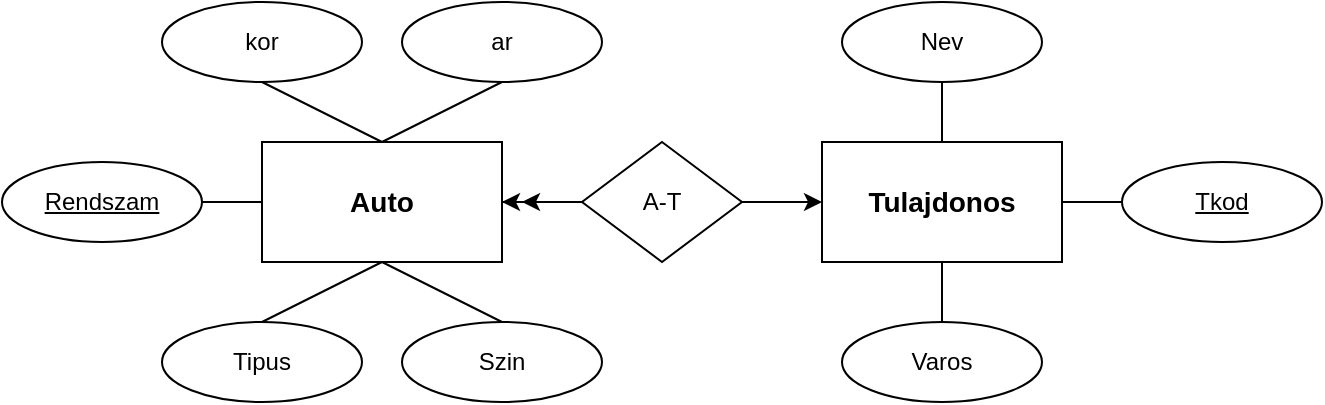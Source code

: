 <mxfile version="26.1.3">
  <diagram name="1 oldal" id="3ILu0T8zaBq1qGbiN7xH">
    <mxGraphModel grid="1" page="1" gridSize="10" guides="1" tooltips="1" connect="1" arrows="1" fold="1" pageScale="1" pageWidth="827" pageHeight="1169" math="0" shadow="0">
      <root>
        <mxCell id="0" />
        <mxCell id="1" parent="0" />
        <mxCell id="cwFSDHCtYXwPXrdgXVEq-27" style="edgeStyle=orthogonalEdgeStyle;rounded=0;orthogonalLoop=1;jettySize=auto;html=1;exitX=1;exitY=0.5;exitDx=0;exitDy=0;entryX=0;entryY=0.5;entryDx=0;entryDy=0;" edge="1" parent="1" source="cwFSDHCtYXwPXrdgXVEq-1" target="cwFSDHCtYXwPXrdgXVEq-2">
          <mxGeometry relative="1" as="geometry" />
        </mxCell>
        <mxCell id="cwFSDHCtYXwPXrdgXVEq-1" value="" style="rounded=0;whiteSpace=wrap;html=1;" vertex="1" parent="1">
          <mxGeometry x="160" y="130" width="120" height="60" as="geometry" />
        </mxCell>
        <mxCell id="cwFSDHCtYXwPXrdgXVEq-25" style="edgeStyle=orthogonalEdgeStyle;rounded=0;orthogonalLoop=1;jettySize=auto;html=1;exitX=0;exitY=0.5;exitDx=0;exitDy=0;entryX=1;entryY=0.5;entryDx=0;entryDy=0;" edge="1" parent="1" source="cwFSDHCtYXwPXrdgXVEq-30" target="cwFSDHCtYXwPXrdgXVEq-1">
          <mxGeometry relative="1" as="geometry" />
        </mxCell>
        <mxCell id="cwFSDHCtYXwPXrdgXVEq-26" style="edgeStyle=orthogonalEdgeStyle;rounded=0;orthogonalLoop=1;jettySize=auto;html=1;exitX=0;exitY=0.5;exitDx=0;exitDy=0;" edge="1" parent="1" source="cwFSDHCtYXwPXrdgXVEq-30">
          <mxGeometry relative="1" as="geometry">
            <mxPoint x="290" y="160" as="targetPoint" />
          </mxGeometry>
        </mxCell>
        <mxCell id="cwFSDHCtYXwPXrdgXVEq-2" value="" style="rounded=0;whiteSpace=wrap;html=1;" vertex="1" parent="1">
          <mxGeometry x="440" y="130" width="120" height="60" as="geometry" />
        </mxCell>
        <mxCell id="cwFSDHCtYXwPXrdgXVEq-3" value="&lt;b&gt;&lt;font style=&quot;font-size: 14px;&quot;&gt;Auto&lt;/font&gt;&lt;/b&gt;" style="text;html=1;align=center;verticalAlign=middle;whiteSpace=wrap;rounded=0;" vertex="1" parent="1">
          <mxGeometry x="190" y="145" width="60" height="30" as="geometry" />
        </mxCell>
        <mxCell id="cwFSDHCtYXwPXrdgXVEq-4" value="&lt;b&gt;&lt;font style=&quot;font-size: 14px;&quot;&gt;Tulajdonos&lt;/font&gt;&lt;/b&gt;" style="text;html=1;align=center;verticalAlign=middle;whiteSpace=wrap;rounded=0;" vertex="1" parent="1">
          <mxGeometry x="470" y="145" width="60" height="30" as="geometry" />
        </mxCell>
        <mxCell id="cwFSDHCtYXwPXrdgXVEq-5" value="Rendszam" style="ellipse;whiteSpace=wrap;html=1;align=center;fontStyle=4;" vertex="1" parent="1">
          <mxGeometry x="30" y="140" width="100" height="40" as="geometry" />
        </mxCell>
        <mxCell id="cwFSDHCtYXwPXrdgXVEq-9" value="Szin" style="ellipse;whiteSpace=wrap;html=1;align=center;" vertex="1" parent="1">
          <mxGeometry x="230" y="220" width="100" height="40" as="geometry" />
        </mxCell>
        <mxCell id="cwFSDHCtYXwPXrdgXVEq-10" value="Tipus" style="ellipse;whiteSpace=wrap;html=1;align=center;" vertex="1" parent="1">
          <mxGeometry x="110" y="220" width="100" height="40" as="geometry" />
        </mxCell>
        <mxCell id="cwFSDHCtYXwPXrdgXVEq-11" value="" style="endArrow=none;html=1;rounded=0;exitX=0.5;exitY=1;exitDx=0;exitDy=0;entryX=0.5;entryY=0;entryDx=0;entryDy=0;" edge="1" parent="1" source="cwFSDHCtYXwPXrdgXVEq-1" target="cwFSDHCtYXwPXrdgXVEq-10">
          <mxGeometry relative="1" as="geometry">
            <mxPoint x="370" y="210" as="sourcePoint" />
            <mxPoint x="530" y="210" as="targetPoint" />
          </mxGeometry>
        </mxCell>
        <mxCell id="cwFSDHCtYXwPXrdgXVEq-13" value="" style="endArrow=none;html=1;rounded=0;exitX=0.5;exitY=1;exitDx=0;exitDy=0;entryX=0.5;entryY=0;entryDx=0;entryDy=0;" edge="1" parent="1" source="cwFSDHCtYXwPXrdgXVEq-1" target="cwFSDHCtYXwPXrdgXVEq-9">
          <mxGeometry relative="1" as="geometry">
            <mxPoint x="370" y="210" as="sourcePoint" />
            <mxPoint x="530" y="210" as="targetPoint" />
          </mxGeometry>
        </mxCell>
        <mxCell id="cwFSDHCtYXwPXrdgXVEq-15" value="kor" style="ellipse;whiteSpace=wrap;html=1;align=center;" vertex="1" parent="1">
          <mxGeometry x="110" y="60" width="100" height="40" as="geometry" />
        </mxCell>
        <mxCell id="cwFSDHCtYXwPXrdgXVEq-16" value="ar" style="ellipse;whiteSpace=wrap;html=1;align=center;" vertex="1" parent="1">
          <mxGeometry x="230" y="60" width="100" height="40" as="geometry" />
        </mxCell>
        <mxCell id="cwFSDHCtYXwPXrdgXVEq-19" value="Tkod" style="ellipse;whiteSpace=wrap;html=1;align=center;fontStyle=4;" vertex="1" parent="1">
          <mxGeometry x="590" y="140" width="100" height="40" as="geometry" />
        </mxCell>
        <mxCell id="cwFSDHCtYXwPXrdgXVEq-20" value="Varos" style="ellipse;whiteSpace=wrap;html=1;align=center;" vertex="1" parent="1">
          <mxGeometry x="450" y="220" width="100" height="40" as="geometry" />
        </mxCell>
        <mxCell id="cwFSDHCtYXwPXrdgXVEq-21" value="Nev" style="ellipse;whiteSpace=wrap;html=1;align=center;" vertex="1" parent="1">
          <mxGeometry x="450" y="60" width="100" height="40" as="geometry" />
        </mxCell>
        <mxCell id="cwFSDHCtYXwPXrdgXVEq-24" value="" style="endArrow=none;html=1;rounded=0;exitX=0.5;exitY=0;exitDx=0;exitDy=0;entryX=0.5;entryY=1;entryDx=0;entryDy=0;" edge="1" parent="1" source="cwFSDHCtYXwPXrdgXVEq-20" target="cwFSDHCtYXwPXrdgXVEq-2">
          <mxGeometry relative="1" as="geometry">
            <mxPoint x="610" y="170" as="sourcePoint" />
            <mxPoint x="570" y="170" as="targetPoint" />
          </mxGeometry>
        </mxCell>
        <mxCell id="cwFSDHCtYXwPXrdgXVEq-30" value="A-T" style="shape=rhombus;perimeter=rhombusPerimeter;whiteSpace=wrap;html=1;align=center;" vertex="1" parent="1">
          <mxGeometry x="320" y="130" width="80" height="60" as="geometry" />
        </mxCell>
        <mxCell id="cwFSDHCtYXwPXrdgXVEq-33" value="" style="endArrow=none;html=1;rounded=0;exitX=0.5;exitY=1;exitDx=0;exitDy=0;entryX=0.5;entryY=0;entryDx=0;entryDy=0;" edge="1" parent="1" source="cwFSDHCtYXwPXrdgXVEq-16" target="cwFSDHCtYXwPXrdgXVEq-1">
          <mxGeometry relative="1" as="geometry">
            <mxPoint x="400" y="110" as="sourcePoint" />
            <mxPoint x="560" y="110" as="targetPoint" />
          </mxGeometry>
        </mxCell>
        <mxCell id="cwFSDHCtYXwPXrdgXVEq-34" value="" style="endArrow=none;html=1;rounded=0;exitX=0.5;exitY=1;exitDx=0;exitDy=0;entryX=0.5;entryY=0;entryDx=0;entryDy=0;" edge="1" parent="1" source="cwFSDHCtYXwPXrdgXVEq-15" target="cwFSDHCtYXwPXrdgXVEq-1">
          <mxGeometry relative="1" as="geometry">
            <mxPoint x="290" y="110" as="sourcePoint" />
            <mxPoint x="230" y="140" as="targetPoint" />
          </mxGeometry>
        </mxCell>
        <mxCell id="cwFSDHCtYXwPXrdgXVEq-35" value="" style="endArrow=none;html=1;rounded=0;exitX=1;exitY=0.5;exitDx=0;exitDy=0;entryX=0;entryY=0.5;entryDx=0;entryDy=0;" edge="1" parent="1" source="cwFSDHCtYXwPXrdgXVEq-5" target="cwFSDHCtYXwPXrdgXVEq-1">
          <mxGeometry relative="1" as="geometry">
            <mxPoint x="400" y="110" as="sourcePoint" />
            <mxPoint x="560" y="110" as="targetPoint" />
          </mxGeometry>
        </mxCell>
        <mxCell id="cwFSDHCtYXwPXrdgXVEq-37" value="" style="endArrow=none;html=1;rounded=0;exitX=0.5;exitY=0;exitDx=0;exitDy=0;entryX=0.5;entryY=1;entryDx=0;entryDy=0;" edge="1" parent="1" source="cwFSDHCtYXwPXrdgXVEq-2" target="cwFSDHCtYXwPXrdgXVEq-21">
          <mxGeometry relative="1" as="geometry">
            <mxPoint x="400" y="110" as="sourcePoint" />
            <mxPoint x="560" y="110" as="targetPoint" />
          </mxGeometry>
        </mxCell>
        <mxCell id="cwFSDHCtYXwPXrdgXVEq-38" value="" style="endArrow=none;html=1;rounded=0;exitX=1;exitY=0.5;exitDx=0;exitDy=0;entryX=0;entryY=0.5;entryDx=0;entryDy=0;" edge="1" parent="1" source="cwFSDHCtYXwPXrdgXVEq-2" target="cwFSDHCtYXwPXrdgXVEq-19">
          <mxGeometry relative="1" as="geometry">
            <mxPoint x="510" y="140" as="sourcePoint" />
            <mxPoint x="510" y="110" as="targetPoint" />
          </mxGeometry>
        </mxCell>
      </root>
    </mxGraphModel>
  </diagram>
</mxfile>
